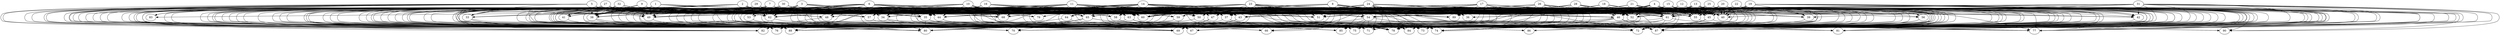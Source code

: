 // DAG automatically generated by daggen at Wed Apr 12 12:21:04 2017
// ./daggen --dot -n 90 --jump=5 --fat=0.8 --regularity=0.6 --density=0.8 
digraph G {
  1 [size="134217728000", alpha="0.18"]
  1 -> 34 [size ="209715200"]
  1 -> 35 [size ="209715200"]
  1 -> 38 [size ="209715200"]
  1 -> 39 [size ="209715200"]
  1 -> 40 [size ="209715200"]
  1 -> 43 [size ="209715200"]
  1 -> 49 [size ="209715200"]
  1 -> 51 [size ="209715200"]
  1 -> 54 [size ="209715200"]
  1 -> 55 [size ="209715200"]
  1 -> 60 [size ="209715200"]
  1 -> 62 [size ="209715200"]
  1 -> 68 [size ="209715200"]
  1 -> 69 [size ="209715200"]
  1 -> 72 [size ="209715200"]
  1 -> 75 [size ="209715200"]
  1 -> 76 [size ="209715200"]
  1 -> 77 [size ="209715200"]
  1 -> 78 [size ="209715200"]
  1 -> 80 [size ="209715200"]
  1 -> 82 [size ="209715200"]
  1 -> 85 [size ="209715200"]
  1 -> 88 [size ="209715200"]
  2 [size="134217728000", alpha="0.18"]
  2 -> 34 [size ="209715200"]
  2 -> 35 [size ="209715200"]
  2 -> 37 [size ="209715200"]
  2 -> 38 [size ="209715200"]
  2 -> 46 [size ="209715200"]
  2 -> 50 [size ="209715200"]
  2 -> 51 [size ="209715200"]
  2 -> 51 [size ="209715200"]
  2 -> 54 [size ="209715200"]
  2 -> 57 [size ="209715200"]
  2 -> 60 [size ="209715200"]
  2 -> 62 [size ="209715200"]
  2 -> 65 [size ="209715200"]
  2 -> 66 [size ="209715200"]
  2 -> 67 [size ="209715200"]
  2 -> 68 [size ="209715200"]
  2 -> 71 [size ="209715200"]
  2 -> 73 [size ="209715200"]
  2 -> 75 [size ="209715200"]
  2 -> 76 [size ="209715200"]
  2 -> 78 [size ="209715200"]
  2 -> 82 [size ="209715200"]
  2 -> 84 [size ="209715200"]
  2 -> 85 [size ="209715200"]
  2 -> 88 [size ="209715200"]
  2 -> 89 [size ="209715200"]
  2 -> 90 [size ="209715200"]
  3 [size="33338124760", alpha="0.01"]
  3 -> 33 [size ="679477248"]
  3 -> 34 [size ="679477248"]
  3 -> 35 [size ="679477248"]
  3 -> 37 [size ="679477248"]
  3 -> 38 [size ="679477248"]
  3 -> 43 [size ="679477248"]
  3 -> 44 [size ="679477248"]
  3 -> 46 [size ="679477248"]
  3 -> 49 [size ="679477248"]
  3 -> 51 [size ="679477248"]
  3 -> 52 [size ="679477248"]
  3 -> 54 [size ="679477248"]
  3 -> 55 [size ="679477248"]
  3 -> 60 [size ="679477248"]
  3 -> 62 [size ="679477248"]
  3 -> 65 [size ="679477248"]
  3 -> 70 [size ="679477248"]
  3 -> 71 [size ="679477248"]
  3 -> 72 [size ="679477248"]
  3 -> 73 [size ="679477248"]
  3 -> 74 [size ="679477248"]
  3 -> 76 [size ="679477248"]
  3 -> 78 [size ="679477248"]
  3 -> 80 [size ="679477248"]
  3 -> 88 [size ="679477248"]
  4 [size="68719476736", alpha="0.12"]
  4 -> 33 [size ="134217728"]
  4 -> 35 [size ="134217728"]
  4 -> 35 [size ="134217728"]
  4 -> 37 [size ="134217728"]
  4 -> 39 [size ="134217728"]
  4 -> 40 [size ="134217728"]
  4 -> 42 [size ="134217728"]
  4 -> 45 [size ="134217728"]
  4 -> 46 [size ="134217728"]
  4 -> 52 [size ="134217728"]
  4 -> 54 [size ="134217728"]
  4 -> 55 [size ="134217728"]
  4 -> 60 [size ="134217728"]
  4 -> 60 [size ="134217728"]
  4 -> 62 [size ="134217728"]
  4 -> 65 [size ="134217728"]
  4 -> 69 [size ="134217728"]
  4 -> 71 [size ="134217728"]
  4 -> 72 [size ="134217728"]
  4 -> 73 [size ="134217728"]
  4 -> 74 [size ="134217728"]
  4 -> 78 [size ="134217728"]
  4 -> 78 [size ="134217728"]
  4 -> 79 [size ="134217728"]
  4 -> 82 [size ="134217728"]
  4 -> 84 [size ="134217728"]
  5 [size="440943621404", alpha="0.16"]
  5 -> 33 [size ="536870912"]
  5 -> 35 [size ="536870912"]
  5 -> 38 [size ="536870912"]
  5 -> 43 [size ="536870912"]
  5 -> 44 [size ="536870912"]
  5 -> 45 [size ="536870912"]
  5 -> 49 [size ="536870912"]
  5 -> 50 [size ="536870912"]
  5 -> 57 [size ="536870912"]
  5 -> 59 [size ="536870912"]
  5 -> 62 [size ="536870912"]
  5 -> 63 [size ="536870912"]
  5 -> 65 [size ="536870912"]
  5 -> 67 [size ="536870912"]
  5 -> 68 [size ="536870912"]
  5 -> 69 [size ="536870912"]
  5 -> 71 [size ="536870912"]
  5 -> 73 [size ="536870912"]
  5 -> 78 [size ="536870912"]
  5 -> 80 [size ="536870912"]
  5 -> 82 [size ="536870912"]
  5 -> 83 [size ="536870912"]
  5 -> 84 [size ="536870912"]
  6 [size="368293445632", alpha="0.08"]
  6 -> 33 [size ="411041792"]
  6 -> 34 [size ="411041792"]
  6 -> 35 [size ="411041792"]
  6 -> 37 [size ="411041792"]
  6 -> 38 [size ="411041792"]
  6 -> 40 [size ="411041792"]
  6 -> 44 [size ="411041792"]
  6 -> 45 [size ="411041792"]
  6 -> 46 [size ="411041792"]
  6 -> 48 [size ="411041792"]
  6 -> 49 [size ="411041792"]
  6 -> 50 [size ="411041792"]
  6 -> 54 [size ="411041792"]
  6 -> 57 [size ="411041792"]
  6 -> 61 [size ="411041792"]
  6 -> 62 [size ="411041792"]
  6 -> 63 [size ="411041792"]
  6 -> 67 [size ="411041792"]
  6 -> 68 [size ="411041792"]
  6 -> 69 [size ="411041792"]
  6 -> 73 [size ="411041792"]
  6 -> 78 [size ="411041792"]
  6 -> 79 [size ="411041792"]
  6 -> 81 [size ="411041792"]
  6 -> 84 [size ="411041792"]
  6 -> 85 [size ="411041792"]
  6 -> 88 [size ="411041792"]
  7 [size="1073741824000", alpha="0.08"]
  7 -> 33 [size ="838860800"]
  7 -> 36 [size ="838860800"]
  7 -> 38 [size ="838860800"]
  7 -> 41 [size ="838860800"]
  7 -> 42 [size ="838860800"]
  7 -> 45 [size ="838860800"]
  7 -> 49 [size ="838860800"]
  7 -> 50 [size ="838860800"]
  7 -> 52 [size ="838860800"]
  7 -> 53 [size ="838860800"]
  7 -> 54 [size ="838860800"]
  7 -> 57 [size ="838860800"]
  7 -> 58 [size ="838860800"]
  7 -> 60 [size ="838860800"]
  7 -> 62 [size ="838860800"]
  7 -> 62 [size ="838860800"]
  7 -> 63 [size ="838860800"]
  7 -> 68 [size ="838860800"]
  7 -> 70 [size ="838860800"]
  7 -> 75 [size ="838860800"]
  7 -> 78 [size ="838860800"]
  7 -> 78 [size ="838860800"]
  7 -> 79 [size ="838860800"]
  7 -> 80 [size ="838860800"]
  7 -> 84 [size ="838860800"]
  7 -> 85 [size ="838860800"]
  7 -> 88 [size ="838860800"]
  8 [size="2131367594", alpha="0.09"]
  8 -> 35 [size ="33554432"]
  8 -> 36 [size ="33554432"]
  8 -> 37 [size ="33554432"]
  8 -> 38 [size ="33554432"]
  8 -> 49 [size ="33554432"]
  8 -> 51 [size ="33554432"]
  8 -> 54 [size ="33554432"]
  8 -> 55 [size ="33554432"]
  8 -> 58 [size ="33554432"]
  8 -> 61 [size ="33554432"]
  8 -> 63 [size ="33554432"]
  8 -> 65 [size ="33554432"]
  8 -> 66 [size ="33554432"]
  8 -> 69 [size ="33554432"]
  8 -> 71 [size ="33554432"]
  8 -> 72 [size ="33554432"]
  8 -> 74 [size ="33554432"]
  8 -> 79 [size ="33554432"]
  8 -> 87 [size ="33554432"]
  8 -> 88 [size ="33554432"]
  9 [size="1330063628", alpha="0.10"]
  9 -> 34 [size ="33554432"]
  9 -> 37 [size ="33554432"]
  9 -> 38 [size ="33554432"]
  9 -> 39 [size ="33554432"]
  9 -> 43 [size ="33554432"]
  9 -> 46 [size ="33554432"]
  9 -> 49 [size ="33554432"]
  9 -> 51 [size ="33554432"]
  9 -> 54 [size ="33554432"]
  9 -> 60 [size ="33554432"]
  9 -> 63 [size ="33554432"]
  9 -> 65 [size ="33554432"]
  9 -> 66 [size ="33554432"]
  9 -> 67 [size ="33554432"]
  9 -> 69 [size ="33554432"]
  9 -> 71 [size ="33554432"]
  9 -> 72 [size ="33554432"]
  9 -> 76 [size ="33554432"]
  9 -> 82 [size ="33554432"]
  9 -> 85 [size ="33554432"]
  9 -> 88 [size ="33554432"]
  10 [size="1073741824000", alpha="0.15"]
  10 -> 34 [size ="838860800"]
  10 -> 38 [size ="838860800"]
  10 -> 44 [size ="838860800"]
  10 -> 46 [size ="838860800"]
  10 -> 49 [size ="838860800"]
  10 -> 50 [size ="838860800"]
  10 -> 51 [size ="838860800"]
  10 -> 51 [size ="838860800"]
  10 -> 57 [size ="838860800"]
  10 -> 59 [size ="838860800"]
  10 -> 60 [size ="838860800"]
  10 -> 63 [size ="838860800"]
  10 -> 65 [size ="838860800"]
  10 -> 68 [size ="838860800"]
  10 -> 69 [size ="838860800"]
  10 -> 71 [size ="838860800"]
  10 -> 72 [size ="838860800"]
  10 -> 74 [size ="838860800"]
  10 -> 80 [size ="838860800"]
  10 -> 81 [size ="838860800"]
  10 -> 85 [size ="838860800"]
  10 -> 89 [size ="838860800"]
  11 [size="719509275795", alpha="0.03"]
  11 -> 34 [size ="679477248"]
  11 -> 37 [size ="679477248"]
  11 -> 40 [size ="679477248"]
  11 -> 41 [size ="679477248"]
  11 -> 43 [size ="679477248"]
  11 -> 50 [size ="679477248"]
  11 -> 52 [size ="679477248"]
  11 -> 55 [size ="679477248"]
  11 -> 59 [size ="679477248"]
  11 -> 60 [size ="679477248"]
  11 -> 63 [size ="679477248"]
  11 -> 64 [size ="679477248"]
  11 -> 65 [size ="679477248"]
  11 -> 68 [size ="679477248"]
  11 -> 69 [size ="679477248"]
  11 -> 71 [size ="679477248"]
  11 -> 72 [size ="679477248"]
  11 -> 73 [size ="679477248"]
  11 -> 75 [size ="679477248"]
  11 -> 76 [size ="679477248"]
  11 -> 78 [size ="679477248"]
  11 -> 84 [size ="679477248"]
  11 -> 85 [size ="679477248"]
  11 -> 89 [size ="679477248"]
  12 [size="110974421316", alpha="0.01"]
  12 -> 34 [size ="134217728"]
  12 -> 35 [size ="134217728"]
  12 -> 36 [size ="134217728"]
  12 -> 37 [size ="134217728"]
  12 -> 39 [size ="134217728"]
  12 -> 42 [size ="134217728"]
  12 -> 43 [size ="134217728"]
  12 -> 46 [size ="134217728"]
  12 -> 50 [size ="134217728"]
  12 -> 51 [size ="134217728"]
  12 -> 55 [size ="134217728"]
  12 -> 59 [size ="134217728"]
  12 -> 60 [size ="134217728"]
  12 -> 63 [size ="134217728"]
  12 -> 65 [size ="134217728"]
  12 -> 68 [size ="134217728"]
  12 -> 71 [size ="134217728"]
  12 -> 72 [size ="134217728"]
  12 -> 73 [size ="134217728"]
  12 -> 74 [size ="134217728"]
  12 -> 75 [size ="134217728"]
  12 -> 77 [size ="134217728"]
  12 -> 78 [size ="134217728"]
  12 -> 81 [size ="134217728"]
  12 -> 84 [size ="134217728"]
  12 -> 85 [size ="134217728"]
  12 -> 88 [size ="134217728"]
  12 -> 89 [size ="134217728"]
  13 [size="701328865263", alpha="0.10"]
  13 -> 35 [size ="838860800"]
  13 -> 36 [size ="838860800"]
  13 -> 40 [size ="838860800"]
  13 -> 43 [size ="838860800"]
  13 -> 45 [size ="838860800"]
  13 -> 46 [size ="838860800"]
  13 -> 50 [size ="838860800"]
  13 -> 52 [size ="838860800"]
  13 -> 55 [size ="838860800"]
  13 -> 57 [size ="838860800"]
  13 -> 59 [size ="838860800"]
  13 -> 60 [size ="838860800"]
  13 -> 61 [size ="838860800"]
  13 -> 65 [size ="838860800"]
  13 -> 66 [size ="838860800"]
  13 -> 68 [size ="838860800"]
  13 -> 71 [size ="838860800"]
  13 -> 72 [size ="838860800"]
  13 -> 73 [size ="838860800"]
  13 -> 74 [size ="838860800"]
  13 -> 77 [size ="838860800"]
  13 -> 78 [size ="838860800"]
  13 -> 78 [size ="838860800"]
  13 -> 81 [size ="838860800"]
  13 -> 84 [size ="838860800"]
  13 -> 87 [size ="838860800"]
  13 -> 89 [size ="838860800"]
  13 -> 89 [size ="838860800"]
  14 [size="11991610653", alpha="0.07"]
  14 -> 35 [size ="209715200"]
  14 -> 37 [size ="209715200"]
  14 -> 38 [size ="209715200"]
  14 -> 40 [size ="209715200"]
  14 -> 43 [size ="209715200"]
  14 -> 44 [size ="209715200"]
  14 -> 46 [size ="209715200"]
  14 -> 47 [size ="209715200"]
  14 -> 50 [size ="209715200"]
  14 -> 52 [size ="209715200"]
  14 -> 55 [size ="209715200"]
  14 -> 56 [size ="209715200"]
  14 -> 57 [size ="209715200"]
  14 -> 58 [size ="209715200"]
  14 -> 60 [size ="209715200"]
  14 -> 63 [size ="209715200"]
  14 -> 64 [size ="209715200"]
  14 -> 65 [size ="209715200"]
  14 -> 68 [size ="209715200"]
  14 -> 69 [size ="209715200"]
  14 -> 71 [size ="209715200"]
  14 -> 73 [size ="209715200"]
  14 -> 80 [size ="209715200"]
  14 -> 82 [size ="209715200"]
  14 -> 87 [size ="209715200"]
  14 -> 89 [size ="209715200"]
  14 -> 89 [size ="209715200"]
  15 [size="782757789696", alpha="0.18"]
  15 -> 39 [size ="679477248"]
  15 -> 40 [size ="679477248"]
  15 -> 41 [size ="679477248"]
  15 -> 42 [size ="679477248"]
  15 -> 45 [size ="679477248"]
  15 -> 46 [size ="679477248"]
  15 -> 50 [size ="679477248"]
  15 -> 54 [size ="679477248"]
  15 -> 55 [size ="679477248"]
  15 -> 57 [size ="679477248"]
  15 -> 58 [size ="679477248"]
  15 -> 60 [size ="679477248"]
  15 -> 63 [size ="679477248"]
  15 -> 67 [size ="679477248"]
  15 -> 68 [size ="679477248"]
  15 -> 72 [size ="679477248"]
  15 -> 73 [size ="679477248"]
  15 -> 77 [size ="679477248"]
  15 -> 80 [size ="679477248"]
  15 -> 87 [size ="679477248"]
  15 -> 88 [size ="679477248"]
  15 -> 89 [size ="679477248"]
  16 [size="28051475414", alpha="0.15"]
  16 -> 35 [size ="536870912"]
  16 -> 40 [size ="536870912"]
  16 -> 43 [size ="536870912"]
  16 -> 46 [size ="536870912"]
  16 -> 48 [size ="536870912"]
  16 -> 49 [size ="536870912"]
  16 -> 55 [size ="536870912"]
  16 -> 58 [size ="536870912"]
  16 -> 60 [size ="536870912"]
  16 -> 61 [size ="536870912"]
  16 -> 62 [size ="536870912"]
  16 -> 65 [size ="536870912"]
  16 -> 68 [size ="536870912"]
  16 -> 71 [size ="536870912"]
  16 -> 72 [size ="536870912"]
  16 -> 74 [size ="536870912"]
  16 -> 76 [size ="536870912"]
  16 -> 80 [size ="536870912"]
  16 -> 87 [size ="536870912"]
  16 -> 88 [size ="536870912"]
  16 -> 89 [size ="536870912"]
  17 [size="9886049372", alpha="0.05"]
  17 -> 37 [size ="209715200"]
  17 -> 40 [size ="209715200"]
  17 -> 46 [size ="209715200"]
  17 -> 48 [size ="209715200"]
  17 -> 49 [size ="209715200"]
  17 -> 51 [size ="209715200"]
  17 -> 52 [size ="209715200"]
  17 -> 54 [size ="209715200"]
  17 -> 55 [size ="209715200"]
  17 -> 60 [size ="209715200"]
  17 -> 61 [size ="209715200"]
  17 -> 63 [size ="209715200"]
  17 -> 64 [size ="209715200"]
  17 -> 67 [size ="209715200"]
  17 -> 68 [size ="209715200"]
  17 -> 72 [size ="209715200"]
  17 -> 74 [size ="209715200"]
  17 -> 76 [size ="209715200"]
  17 -> 80 [size ="209715200"]
  17 -> 87 [size ="209715200"]
  17 -> 88 [size ="209715200"]
  17 -> 89 [size ="209715200"]
  18 [size="823569600929", alpha="0.14"]
  18 -> 34 [size ="679477248"]
  18 -> 37 [size ="679477248"]
  18 -> 43 [size ="679477248"]
  18 -> 44 [size ="679477248"]
  18 -> 46 [size ="679477248"]
  18 -> 48 [size ="679477248"]
  18 -> 51 [size ="679477248"]
  18 -> 52 [size ="679477248"]
  18 -> 54 [size ="679477248"]
  18 -> 55 [size ="679477248"]
  18 -> 58 [size ="679477248"]
  18 -> 61 [size ="679477248"]
  18 -> 62 [size ="679477248"]
  18 -> 63 [size ="679477248"]
  18 -> 65 [size ="679477248"]
  18 -> 67 [size ="679477248"]
  18 -> 72 [size ="679477248"]
  18 -> 75 [size ="679477248"]
  18 -> 76 [size ="679477248"]
  18 -> 77 [size ="679477248"]
  18 -> 81 [size ="679477248"]
  18 -> 84 [size ="679477248"]
  18 -> 85 [size ="679477248"]
  18 -> 89 [size ="679477248"]
  19 [size="68719476736", alpha="0.11"]
  19 -> 37 [size ="134217728"]
  19 -> 37 [size ="134217728"]
  19 -> 39 [size ="134217728"]
  19 -> 40 [size ="134217728"]
  19 -> 42 [size ="134217728"]
  19 -> 43 [size ="134217728"]
  19 -> 45 [size ="134217728"]
  19 -> 46 [size ="134217728"]
  19 -> 52 [size ="134217728"]
  19 -> 54 [size ="134217728"]
  19 -> 55 [size ="134217728"]
  19 -> 61 [size ="134217728"]
  19 -> 63 [size ="134217728"]
  19 -> 63 [size ="134217728"]
  19 -> 65 [size ="134217728"]
  19 -> 66 [size ="134217728"]
  19 -> 68 [size ="134217728"]
  19 -> 69 [size ="134217728"]
  19 -> 71 [size ="134217728"]
  19 -> 72 [size ="134217728"]
  19 -> 77 [size ="134217728"]
  19 -> 78 [size ="134217728"]
  19 -> 81 [size ="134217728"]
  19 -> 85 [size ="134217728"]
  19 -> 88 [size ="134217728"]
  19 -> 90 [size ="134217728"]
  20 [size="5972111472", alpha="0.04"]
  20 -> 34 [size ="134217728"]
  20 -> 35 [size ="134217728"]
  20 -> 40 [size ="134217728"]
  20 -> 40 [size ="134217728"]
  20 -> 42 [size ="134217728"]
  20 -> 43 [size ="134217728"]
  20 -> 45 [size ="134217728"]
  20 -> 46 [size ="134217728"]
  20 -> 50 [size ="134217728"]
  20 -> 51 [size ="134217728"]
  20 -> 52 [size ="134217728"]
  20 -> 55 [size ="134217728"]
  20 -> 56 [size ="134217728"]
  20 -> 60 [size ="134217728"]
  20 -> 61 [size ="134217728"]
  20 -> 62 [size ="134217728"]
  20 -> 71 [size ="134217728"]
  20 -> 72 [size ="134217728"]
  20 -> 77 [size ="134217728"]
  20 -> 78 [size ="134217728"]
  20 -> 80 [size ="134217728"]
  20 -> 81 [size ="134217728"]
  20 -> 82 [size ="134217728"]
  20 -> 84 [size ="134217728"]
  20 -> 87 [size ="134217728"]
  21 [size="24706213480", alpha="0.09"]
  21 -> 34 [size ="33554432"]
  21 -> 35 [size ="33554432"]
  21 -> 38 [size ="33554432"]
  21 -> 40 [size ="33554432"]
  21 -> 41 [size ="33554432"]
  21 -> 43 [size ="33554432"]
  21 -> 46 [size ="33554432"]
  21 -> 46 [size ="33554432"]
  21 -> 50 [size ="33554432"]
  21 -> 51 [size ="33554432"]
  21 -> 52 [size ="33554432"]
  21 -> 54 [size ="33554432"]
  21 -> 55 [size ="33554432"]
  21 -> 56 [size ="33554432"]
  21 -> 61 [size ="33554432"]
  21 -> 65 [size ="33554432"]
  21 -> 69 [size ="33554432"]
  21 -> 72 [size ="33554432"]
  21 -> 77 [size ="33554432"]
  21 -> 78 [size ="33554432"]
  21 -> 80 [size ="33554432"]
  21 -> 84 [size ="33554432"]
  21 -> 85 [size ="33554432"]
  21 -> 86 [size ="33554432"]
  21 -> 89 [size ="33554432"]
  22 [size="68719476736", alpha="0.04"]
  22 -> 37 [size ="134217728"]
  22 -> 40 [size ="134217728"]
  22 -> 42 [size ="134217728"]
  22 -> 46 [size ="134217728"]
  22 -> 50 [size ="134217728"]
  22 -> 51 [size ="134217728"]
  22 -> 52 [size ="134217728"]
  22 -> 54 [size ="134217728"]
  22 -> 60 [size ="134217728"]
  22 -> 68 [size ="134217728"]
  22 -> 73 [size ="134217728"]
  22 -> 74 [size ="134217728"]
  22 -> 75 [size ="134217728"]
  22 -> 77 [size ="134217728"]
  22 -> 84 [size ="134217728"]
  22 -> 87 [size ="134217728"]
  22 -> 89 [size ="134217728"]
  23 [size="5292162572", alpha="0.18"]
  23 -> 34 [size ="134217728"]
  23 -> 35 [size ="134217728"]
  23 -> 36 [size ="134217728"]
  23 -> 37 [size ="134217728"]
  23 -> 40 [size ="134217728"]
  23 -> 43 [size ="134217728"]
  23 -> 44 [size ="134217728"]
  23 -> 45 [size ="134217728"]
  23 -> 46 [size ="134217728"]
  23 -> 47 [size ="134217728"]
  23 -> 49 [size ="134217728"]
  23 -> 51 [size ="134217728"]
  23 -> 53 [size ="134217728"]
  23 -> 54 [size ="134217728"]
  23 -> 62 [size ="134217728"]
  23 -> 68 [size ="134217728"]
  23 -> 69 [size ="134217728"]
  23 -> 73 [size ="134217728"]
  23 -> 74 [size ="134217728"]
  23 -> 76 [size ="134217728"]
  23 -> 77 [size ="134217728"]
  23 -> 82 [size ="134217728"]
  23 -> 83 [size ="134217728"]
  23 -> 84 [size ="134217728"]
  23 -> 86 [size ="134217728"]
  23 -> 87 [size ="134217728"]
  23 -> 90 [size ="134217728"]
  24 [size="180967159905", alpha="0.14"]
  24 -> 35 [size ="209715200"]
  24 -> 36 [size ="209715200"]
  24 -> 39 [size ="209715200"]
  24 -> 40 [size ="209715200"]
  24 -> 43 [size ="209715200"]
  24 -> 45 [size ="209715200"]
  24 -> 47 [size ="209715200"]
  24 -> 49 [size ="209715200"]
  24 -> 50 [size ="209715200"]
  24 -> 51 [size ="209715200"]
  24 -> 52 [size ="209715200"]
  24 -> 54 [size ="209715200"]
  24 -> 55 [size ="209715200"]
  24 -> 57 [size ="209715200"]
  24 -> 60 [size ="209715200"]
  24 -> 61 [size ="209715200"]
  24 -> 62 [size ="209715200"]
  24 -> 68 [size ="209715200"]
  24 -> 69 [size ="209715200"]
  24 -> 71 [size ="209715200"]
  24 -> 72 [size ="209715200"]
  24 -> 73 [size ="209715200"]
  24 -> 74 [size ="209715200"]
  24 -> 76 [size ="209715200"]
  24 -> 78 [size ="209715200"]
  24 -> 84 [size ="209715200"]
  24 -> 85 [size ="209715200"]
  25 [size="4591394999", alpha="0.00"]
  25 -> 34 [size ="75497472"]
  25 -> 42 [size ="75497472"]
  25 -> 44 [size ="75497472"]
  25 -> 45 [size ="75497472"]
  25 -> 50 [size ="75497472"]
  25 -> 51 [size ="75497472"]
  25 -> 55 [size ="75497472"]
  25 -> 60 [size ="75497472"]
  25 -> 61 [size ="75497472"]
  25 -> 62 [size ="75497472"]
  25 -> 65 [size ="75497472"]
  25 -> 66 [size ="75497472"]
  25 -> 69 [size ="75497472"]
  25 -> 70 [size ="75497472"]
  25 -> 72 [size ="75497472"]
  25 -> 73 [size ="75497472"]
  25 -> 74 [size ="75497472"]
  25 -> 78 [size ="75497472"]
  25 -> 82 [size ="75497472"]
  25 -> 84 [size ="75497472"]
  25 -> 85 [size ="75497472"]
  25 -> 87 [size ="75497472"]
  25 -> 90 [size ="75497472"]
  26 [size="25987615520", alpha="0.18"]
  26 -> 38 [size ="411041792"]
  26 -> 43 [size ="411041792"]
  26 -> 45 [size ="411041792"]
  26 -> 48 [size ="411041792"]
  26 -> 50 [size ="411041792"]
  26 -> 51 [size ="411041792"]
  26 -> 52 [size ="411041792"]
  26 -> 55 [size ="411041792"]
  26 -> 57 [size ="411041792"]
  26 -> 59 [size ="411041792"]
  26 -> 60 [size ="411041792"]
  26 -> 61 [size ="411041792"]
  26 -> 63 [size ="411041792"]
  26 -> 65 [size ="411041792"]
  26 -> 69 [size ="411041792"]
  26 -> 70 [size ="411041792"]
  26 -> 71 [size ="411041792"]
  26 -> 72 [size ="411041792"]
  26 -> 73 [size ="411041792"]
  26 -> 74 [size ="411041792"]
  26 -> 75 [size ="411041792"]
  26 -> 78 [size ="411041792"]
  26 -> 80 [size ="411041792"]
  26 -> 84 [size ="411041792"]
  26 -> 85 [size ="411041792"]
  26 -> 87 [size ="411041792"]
  27 [size="29488036248", alpha="0.03"]
  27 -> 33 [size ="679477248"]
  27 -> 35 [size ="679477248"]
  27 -> 37 [size ="679477248"]
  27 -> 38 [size ="679477248"]
  27 -> 46 [size ="679477248"]
  27 -> 48 [size ="679477248"]
  27 -> 49 [size ="679477248"]
  27 -> 50 [size ="679477248"]
  27 -> 51 [size ="679477248"]
  27 -> 55 [size ="679477248"]
  27 -> 60 [size ="679477248"]
  27 -> 65 [size ="679477248"]
  27 -> 68 [size ="679477248"]
  27 -> 69 [size ="679477248"]
  27 -> 69 [size ="679477248"]
  27 -> 73 [size ="679477248"]
  27 -> 74 [size ="679477248"]
  27 -> 76 [size ="679477248"]
  27 -> 80 [size ="679477248"]
  27 -> 82 [size ="679477248"]
  27 -> 83 [size ="679477248"]
  27 -> 84 [size ="679477248"]
  27 -> 85 [size ="679477248"]
  27 -> 88 [size ="679477248"]
  27 -> 89 [size ="679477248"]
  28 [size="27945901140", alpha="0.07"]
  28 -> 38 [size ="134217728"]
  28 -> 40 [size ="134217728"]
  28 -> 42 [size ="134217728"]
  28 -> 43 [size ="134217728"]
  28 -> 44 [size ="134217728"]
  28 -> 45 [size ="134217728"]
  28 -> 46 [size ="134217728"]
  28 -> 50 [size ="134217728"]
  28 -> 51 [size ="134217728"]
  28 -> 55 [size ="134217728"]
  28 -> 62 [size ="134217728"]
  28 -> 63 [size ="134217728"]
  28 -> 68 [size ="134217728"]
  28 -> 70 [size ="134217728"]
  28 -> 72 [size ="134217728"]
  28 -> 75 [size ="134217728"]
  28 -> 84 [size ="134217728"]
  28 -> 85 [size ="134217728"]
  28 -> 87 [size ="134217728"]
  28 -> 88 [size ="134217728"]
  29 [size="2876362700", alpha="0.16"]
  29 -> 33 [size ="301989888"]
  29 -> 35 [size ="301989888"]
  29 -> 37 [size ="301989888"]
  29 -> 38 [size ="301989888"]
  29 -> 40 [size ="301989888"]
  29 -> 41 [size ="301989888"]
  29 -> 43 [size ="301989888"]
  29 -> 44 [size ="301989888"]
  29 -> 48 [size ="301989888"]
  29 -> 50 [size ="301989888"]
  29 -> 51 [size ="301989888"]
  29 -> 58 [size ="301989888"]
  29 -> 60 [size ="301989888"]
  29 -> 62 [size ="301989888"]
  29 -> 68 [size ="301989888"]
  29 -> 70 [size ="301989888"]
  29 -> 75 [size ="301989888"]
  29 -> 77 [size ="301989888"]
  29 -> 80 [size ="301989888"]
  29 -> 84 [size ="301989888"]
  29 -> 87 [size ="301989888"]
  29 -> 88 [size ="301989888"]
  30 [size="448603883045", alpha="0.17"]
  30 -> 35 [size ="411041792"]
  30 -> 37 [size ="411041792"]
  30 -> 38 [size ="411041792"]
  30 -> 38 [size ="411041792"]
  30 -> 39 [size ="411041792"]
  30 -> 41 [size ="411041792"]
  30 -> 44 [size ="411041792"]
  30 -> 49 [size ="411041792"]
  30 -> 51 [size ="411041792"]
  30 -> 60 [size ="411041792"]
  30 -> 61 [size ="411041792"]
  30 -> 62 [size ="411041792"]
  30 -> 63 [size ="411041792"]
  30 -> 65 [size ="411041792"]
  30 -> 66 [size ="411041792"]
  30 -> 74 [size ="411041792"]
  30 -> 78 [size ="411041792"]
  30 -> 80 [size ="411041792"]
  30 -> 81 [size ="411041792"]
  30 -> 82 [size ="411041792"]
  30 -> 84 [size ="411041792"]
  30 -> 88 [size ="411041792"]
  30 -> 89 [size ="411041792"]
  31 [size="25869059792", alpha="0.11"]
  31 -> 38 [size ="75497472"]
  31 -> 39 [size ="75497472"]
  31 -> 40 [size ="75497472"]
  31 -> 42 [size ="75497472"]
  31 -> 44 [size ="75497472"]
  31 -> 51 [size ="75497472"]
  31 -> 54 [size ="75497472"]
  31 -> 60 [size ="75497472"]
  31 -> 62 [size ="75497472"]
  31 -> 65 [size ="75497472"]
  31 -> 67 [size ="75497472"]
  31 -> 73 [size ="75497472"]
  31 -> 74 [size ="75497472"]
  31 -> 77 [size ="75497472"]
  31 -> 80 [size ="75497472"]
  31 -> 81 [size ="75497472"]
  31 -> 84 [size ="75497472"]
  31 -> 87 [size ="75497472"]
  31 -> 88 [size ="75497472"]
  31 -> 89 [size ="75497472"]
  31 -> 90 [size ="75497472"]
  32 [size="337699672098", alpha="0.16"]
  32 -> 34 [size ="411041792"]
  32 -> 35 [size ="411041792"]
  32 -> 38 [size ="411041792"]
  32 -> 41 [size ="411041792"]
  32 -> 49 [size ="411041792"]
  32 -> 50 [size ="411041792"]
  32 -> 51 [size ="411041792"]
  32 -> 52 [size ="411041792"]
  32 -> 54 [size ="411041792"]
  32 -> 60 [size ="411041792"]
  32 -> 62 [size ="411041792"]
  32 -> 63 [size ="411041792"]
  32 -> 65 [size ="411041792"]
  32 -> 68 [size ="411041792"]
  32 -> 69 [size ="411041792"]
  32 -> 72 [size ="411041792"]
  32 -> 73 [size ="411041792"]
  32 -> 76 [size ="411041792"]
  32 -> 77 [size ="411041792"]
  32 -> 80 [size ="411041792"]
  32 -> 81 [size ="411041792"]
  32 -> 83 [size ="411041792"]
  32 -> 84 [size ="411041792"]
  32 -> 87 [size ="411041792"]
  32 -> 88 [size ="411041792"]
  33 [size="4090903536", alpha="0.20"]
  33 -> 70 [size ="209715200"]
  33 -> 71 [size ="209715200"]
  33 -> 88 [size ="209715200"]
  34 [size="2936897906", alpha="0.00"]
  34 -> 80 [size ="75497472"]
  34 -> 85 [size ="75497472"]
  35 [size="42281100412", alpha="0.09"]
  35 -> 71 [size ="75497472"]
  35 -> 74 [size ="75497472"]
  35 -> 80 [size ="75497472"]
  35 -> 85 [size ="75497472"]
  35 -> 87 [size ="75497472"]
  36 [size="68719476736", alpha="0.15"]
  37 [size="13022358365", alpha="0.02"]
  37 -> 71 [size ="301989888"]
  37 -> 80 [size ="301989888"]
  37 -> 86 [size ="301989888"]
  37 -> 87 [size ="301989888"]
  38 [size="5341708541", alpha="0.08"]
  38 -> 66 [size ="134217728"]
  38 -> 70 [size ="134217728"]
  38 -> 88 [size ="134217728"]
  39 [size="659076951000", alpha="0.06"]
  39 -> 71 [size ="536870912"]
  40 [size="32832609033", alpha="0.10"]
  41 [size="12088705395", alpha="0.12"]
  41 -> 88 [size ="209715200"]
  42 [size="6012897195", alpha="0.12"]
  42 -> 87 [size ="209715200"]
  43 [size="368293445632", alpha="0.19"]
  43 -> 69 [size ="411041792"]
  43 -> 70 [size ="411041792"]
  43 -> 80 [size ="411041792"]
  44 [size="7918321856", alpha="0.15"]
  44 -> 75 [size ="134217728"]
  44 -> 78 [size ="134217728"]
  45 [size="231928233984", alpha="0.16"]
  45 -> 69 [size ="301989888"]
  45 -> 77 [size ="301989888"]
  45 -> 84 [size ="301989888"]
  45 -> 85 [size ="301989888"]
  45 -> 87 [size ="301989888"]
  46 [size="782757789696", alpha="0.11"]
  46 -> 69 [size ="679477248"]
  46 -> 74 [size ="679477248"]
  46 -> 75 [size ="679477248"]
  46 -> 77 [size ="679477248"]
  46 -> 78 [size ="679477248"]
  46 -> 87 [size ="679477248"]
  47 [size="5163433217", alpha="0.12"]
  47 -> 69 [size ="301989888"]
  47 -> 88 [size ="301989888"]
  48 [size="307974184146", alpha="0.15"]
  48 -> 82 [size ="209715200"]
  49 [size="29246024276", alpha="0.05"]
  49 -> 88 [size ="679477248"]
  50 [size="1073741824000", alpha="0.13"]
  50 -> 73 [size ="838860800"]
  50 -> 76 [size ="838860800"]
  51 [size="33101280510", alpha="0.19"]
  52 [size="18293947177", alpha="0.08"]
  52 -> 71 [size ="679477248"]
  52 -> 72 [size ="679477248"]
  53 [size="15520982085", alpha="0.10"]
  53 -> 71 [size ="411041792"]
  53 -> 84 [size ="411041792"]
  54 [size="97382894220", alpha="0.16"]
  54 -> 69 [size ="134217728"]
  54 -> 71 [size ="134217728"]
  54 -> 74 [size ="134217728"]
  54 -> 75 [size ="134217728"]
  54 -> 85 [size ="134217728"]
  55 [size="607843145302", alpha="0.18"]
  55 -> 81 [size ="411041792"]
  56 [size="27170378848", alpha="0.12"]
  56 -> 71 [size ="679477248"]
  56 -> 73 [size ="679477248"]
  57 [size="641064756", alpha="0.04"]
  57 -> 69 [size ="75497472"]
  58 [size="1094155382580", alpha="0.13"]
  58 -> 73 [size ="838860800"]
  58 -> 75 [size ="838860800"]
  59 [size="549755813888", alpha="0.11"]
  59 -> 69 [size ="536870912"]
  59 -> 76 [size ="536870912"]
  59 -> 80 [size ="536870912"]
  60 [size="782757789696", alpha="0.09"]
  61 [size="782757789696", alpha="0.03"]
  61 -> 74 [size ="679477248"]
  61 -> 77 [size ="679477248"]
  61 -> 85 [size ="679477248"]
  61 -> 86 [size ="679477248"]
  61 -> 87 [size ="679477248"]
  62 [size="18720528201", alpha="0.02"]
  62 -> 74 [size ="301989888"]
  62 -> 76 [size ="301989888"]
  62 -> 82 [size ="301989888"]
  63 [size="782757789696", alpha="0.13"]
  63 -> 67 [size ="679477248"]
  63 -> 74 [size ="679477248"]
  63 -> 78 [size ="679477248"]
  63 -> 81 [size ="679477248"]
  63 -> 88 [size ="679477248"]
  64 [size="1044855578135", alpha="0.03"]
  64 -> 69 [size ="838860800"]
  64 -> 76 [size ="838860800"]
  65 [size="222425691228", alpha="0.13"]
  65 -> 70 [size ="536870912"]
  65 -> 80 [size ="536870912"]
  65 -> 87 [size ="536870912"]
  65 -> 88 [size ="536870912"]
  65 -> 90 [size ="536870912"]
  66 [size="782757789696", alpha="0.11"]
  67 [size="613086281995", alpha="0.09"]
  68 [size="965930097", alpha="0.19"]
  69 [size="68719476736", alpha="0.16"]
  70 [size="549755813888", alpha="0.12"]
  71 [size="134217728000", alpha="0.08"]
  72 [size="405540916963", alpha="0.06"]
  73 [size="30969535188", alpha="0.11"]
  74 [size="8589934592", alpha="0.15"]
  75 [size="1630936714", alpha="0.07"]
  76 [size="33164112600", alpha="0.11"]
  77 [size="782757789696", alpha="0.12"]
  78 [size="117330599475", alpha="0.17"]
  79 [size="28991029248", alpha="0.16"]
  80 [size="1159571620007", alpha="0.14"]
  81 [size="194455898104", alpha="0.15"]
  82 [size="134217728000", alpha="0.11"]
  83 [size="368293445632", alpha="0.19"]
  84 [size="549755813888", alpha="0.10"]
  85 [size="23244690214", alpha="0.02"]
  86 [size="42575715008", alpha="0.06"]
  87 [size="549755813888", alpha="0.15"]
  88 [size="503179045236", alpha="0.13"]
  89 [size="236233004872", alpha="0.15"]
  90 [size="8589934592", alpha="0.13"]
}
